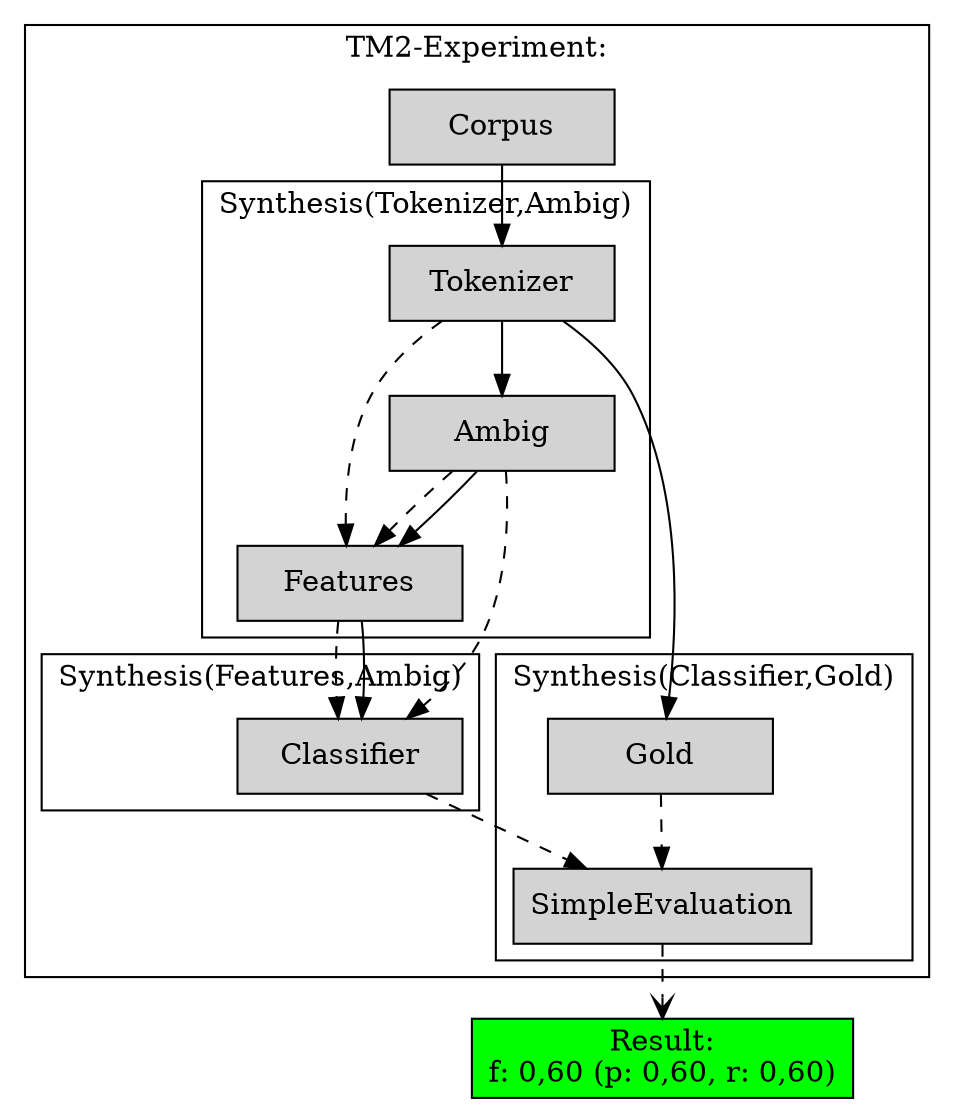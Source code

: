 

digraph experiment {
	rankdir=TD
	node[shape=box style=filled width=1.5]
	subgraph cluster_0 {
	
		subgraph cluster_1805050549 {
						Tokenizer -> Features[style=dashed];
						Ambig -> Features[style=dashed]
						label="Synthesis(Tokenizer,Ambig)"
				  }
				subgraph cluster_2130545909 {
						Features -> Classifier[style=dashed];
						Ambig -> Classifier[style=dashed]
						label="Synthesis(Features,Ambig)"
				  }
				subgraph cluster_1837696316 {
						Classifier -> SimpleEvaluation[style=dashed];
						Gold -> SimpleEvaluation[style=dashed]
						label="Synthesis(Classifier,Gold)"
				  }
				
	
		
				Corpus -> Tokenizer[style=solid]
		
				Tokenizer -> Ambig[style=solid]
		
				Ambig -> Features[style=solid]
		
				Features -> Classifier[style=solid]
		
				Tokenizer -> Gold[style=solid]
		
		
		label="TM2-Experiment:"
	}
	eval[style=filled fillcolor=green label="Result:\nf: 0,60 (p: 0,60, r: 0,60)" width=1.5]
	SimpleEvaluation -> eval[style=dashed arrowhead=open]
	
}